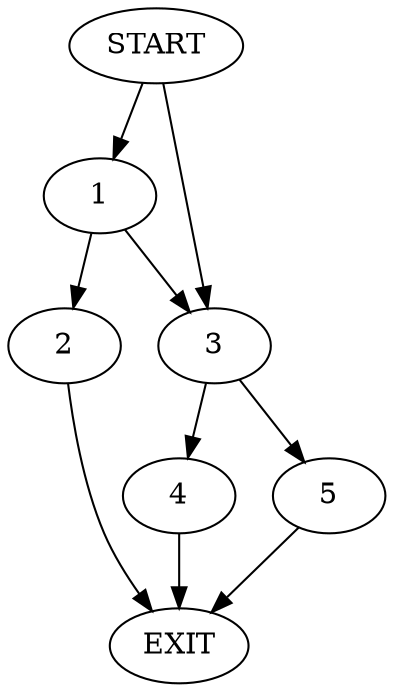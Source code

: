digraph { 
0 [label="START"];
1;
2;
3;
4;
5;
6[label="EXIT"];
0 -> 3;
0 -> 1;
1 -> 2;
1 -> 3;
2 -> 6;
3 -> 4;
3 -> 5;
4 -> 6;
5 -> 6;
}